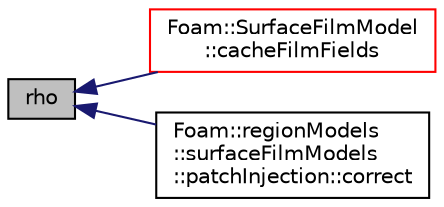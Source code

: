 digraph "rho"
{
  bgcolor="transparent";
  edge [fontname="Helvetica",fontsize="10",labelfontname="Helvetica",labelfontsize="10"];
  node [fontname="Helvetica",fontsize="10",shape=record];
  rankdir="LR";
  Node1 [label="rho",height=0.2,width=0.4,color="black", fillcolor="grey75", style="filled", fontcolor="black"];
  Node1 -> Node2 [dir="back",color="midnightblue",fontsize="10",style="solid",fontname="Helvetica"];
  Node2 [label="Foam::SurfaceFilmModel\l::cacheFilmFields",height=0.2,width=0.4,color="red",URL="$a02562.html#a474b5788f9e6ef37ab151b4978097be3",tooltip="Cache the film fields in preparation for injection. "];
  Node1 -> Node3 [dir="back",color="midnightblue",fontsize="10",style="solid",fontname="Helvetica"];
  Node3 [label="Foam::regionModels\l::surfaceFilmModels\l::patchInjection::correct",height=0.2,width=0.4,color="black",URL="$a01839.html#a8c67db65404877aac3731246ffb15754",tooltip="Correct. "];
}
